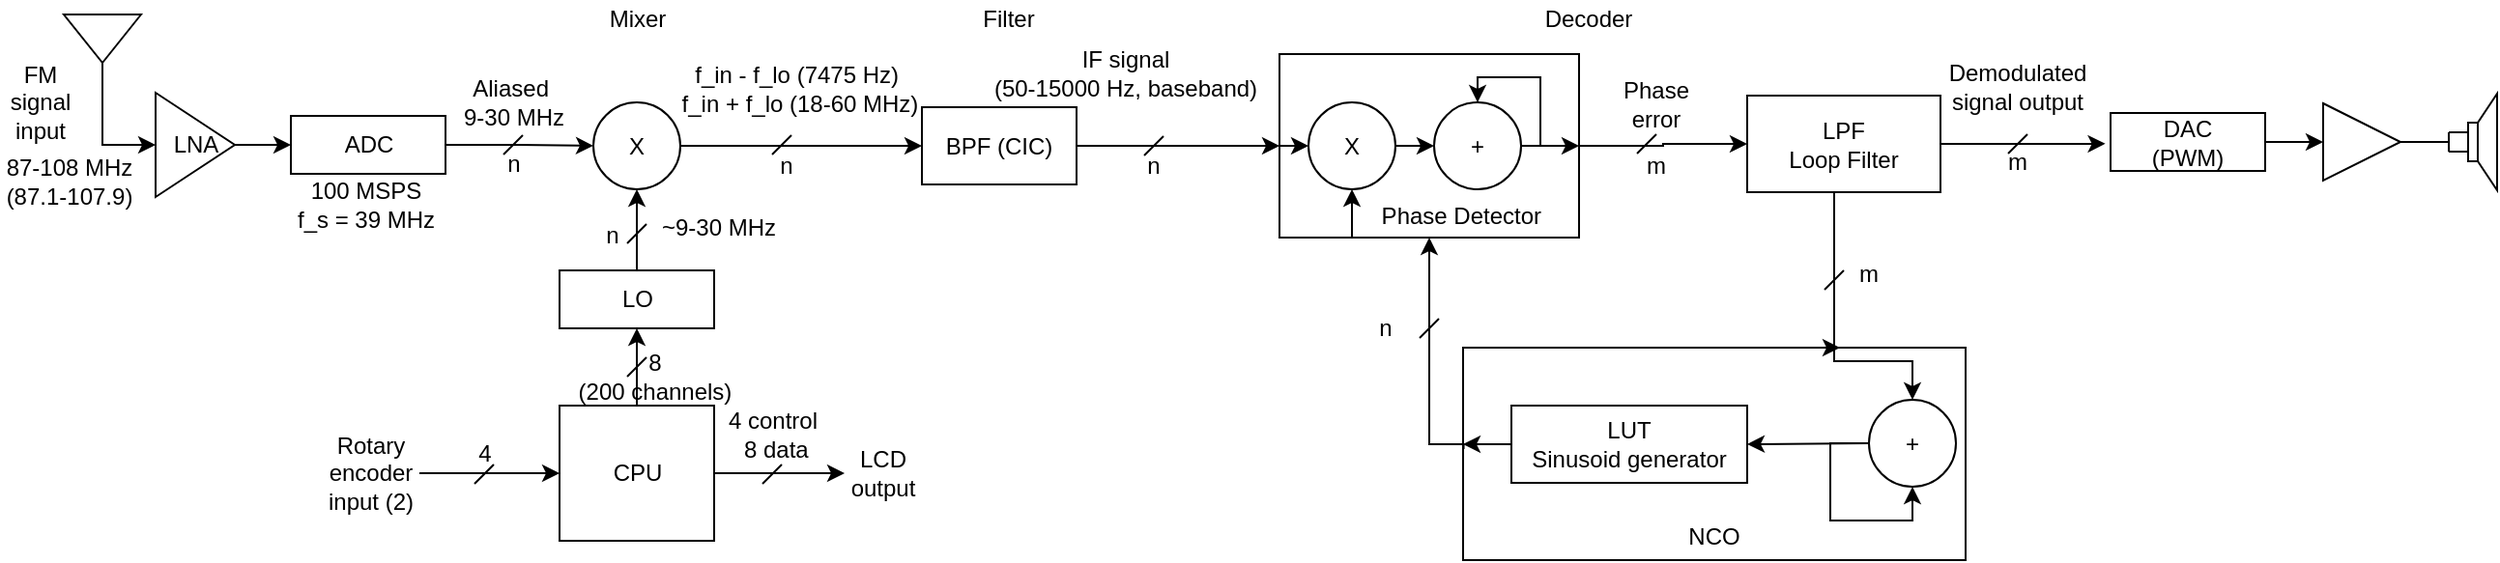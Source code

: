 <mxfile version="10.6.5" type="device"><diagram id="PwzQ-Mkx9o0coVjmAIkn" name="Page-1"><mxGraphModel dx="1180" dy="575" grid="0" gridSize="10" guides="1" tooltips="1" connect="1" arrows="1" fold="1" page="0" pageScale="1" pageWidth="1169" pageHeight="1654" math="0" shadow="0"><root><mxCell id="0"/><mxCell id="1" parent="0"/><mxCell id="iSP_d-ASBLjWsMJryqtq-12" style="edgeStyle=orthogonalEdgeStyle;rounded=0;orthogonalLoop=1;jettySize=auto;html=1;exitX=0.5;exitY=0;exitDx=0;exitDy=0;entryX=0.5;entryY=1;entryDx=0;entryDy=0;" parent="1" source="iSP_d-ASBLjWsMJryqtq-3" target="iSP_d-ASBLjWsMJryqtq-4" edge="1"><mxGeometry relative="1" as="geometry"/></mxCell><mxCell id="iSP_d-ASBLjWsMJryqtq-3" value="LO" style="rounded=0;whiteSpace=wrap;html=1;" parent="1" vertex="1"><mxGeometry x="332.5" y="280" width="80" height="30" as="geometry"/></mxCell><mxCell id="iSP_d-ASBLjWsMJryqtq-13" style="edgeStyle=orthogonalEdgeStyle;rounded=0;orthogonalLoop=1;jettySize=auto;html=1;exitX=1;exitY=0.5;exitDx=0;exitDy=0;entryX=0;entryY=0.5;entryDx=0;entryDy=0;" parent="1" source="iSP_d-ASBLjWsMJryqtq-4" target="iSP_d-ASBLjWsMJryqtq-6" edge="1"><mxGeometry relative="1" as="geometry"><mxPoint x="422.667" y="204.667" as="targetPoint"/></mxGeometry></mxCell><mxCell id="iSP_d-ASBLjWsMJryqtq-4" value="X" style="ellipse;whiteSpace=wrap;html=1;aspect=fixed;" parent="1" vertex="1"><mxGeometry x="350" y="193" width="45" height="45" as="geometry"/></mxCell><mxCell id="NfXZo7mYVVa9vSco7K_A-6" style="edgeStyle=orthogonalEdgeStyle;rounded=0;orthogonalLoop=1;jettySize=auto;html=1;exitX=1;exitY=0.5;exitDx=0;exitDy=0;entryX=0;entryY=0.5;entryDx=0;entryDy=0;" parent="1" source="iSP_d-ASBLjWsMJryqtq-6" target="NfXZo7mYVVa9vSco7K_A-12" edge="1"><mxGeometry relative="1" as="geometry"><mxPoint x="700" y="230" as="targetPoint"/><Array as="points"><mxPoint x="650" y="215"/><mxPoint x="726" y="215"/></Array></mxGeometry></mxCell><mxCell id="iSP_d-ASBLjWsMJryqtq-6" value="BPF (CIC)" style="rounded=0;whiteSpace=wrap;html=1;" parent="1" vertex="1"><mxGeometry x="520" y="195.5" width="80" height="40" as="geometry"/></mxCell><mxCell id="iSP_d-ASBLjWsMJryqtq-9" value="ADC" style="rounded=0;whiteSpace=wrap;html=1;" parent="1" vertex="1"><mxGeometry x="193.5" y="200" width="80" height="30" as="geometry"/></mxCell><mxCell id="iSP_d-ASBLjWsMJryqtq-34" style="edgeStyle=orthogonalEdgeStyle;rounded=0;orthogonalLoop=1;jettySize=auto;html=1;exitX=1;exitY=0.5;exitDx=0;exitDy=0;entryX=0;entryY=0.5;entryDx=0;entryDy=0;" parent="1" source="iSP_d-ASBLjWsMJryqtq-23" target="iSP_d-ASBLjWsMJryqtq-31" edge="1"><mxGeometry relative="1" as="geometry"/></mxCell><mxCell id="iSP_d-ASBLjWsMJryqtq-23" value="DAC&lt;br&gt;(PWM)&lt;br&gt;" style="rounded=0;whiteSpace=wrap;html=1;" parent="1" vertex="1"><mxGeometry x="1135" y="198.5" width="80" height="30" as="geometry"/></mxCell><mxCell id="NfXZo7mYVVa9vSco7K_A-8" style="edgeStyle=orthogonalEdgeStyle;rounded=0;orthogonalLoop=1;jettySize=auto;html=1;exitX=0;exitY=0.4;exitDx=0;exitDy=0;exitPerimeter=0;endArrow=none;endFill=0;" parent="1" source="iSP_d-ASBLjWsMJryqtq-25" edge="1"><mxGeometry relative="1" as="geometry"><mxPoint x="1310.068" y="218.558" as="targetPoint"/></mxGeometry></mxCell><mxCell id="iSP_d-ASBLjWsMJryqtq-25" value="" style="verticalLabelPosition=bottom;shadow=0;dashed=0;align=center;fillColor=#ffffff;html=1;verticalAlign=top;strokeWidth=1;shape=mxgraph.electrical.electro-mechanical.loudspeaker;" parent="1" vertex="1"><mxGeometry x="1310" y="188.5" width="25" height="50" as="geometry"/></mxCell><mxCell id="iSP_d-ASBLjWsMJryqtq-39" style="edgeStyle=orthogonalEdgeStyle;rounded=0;orthogonalLoop=1;jettySize=auto;html=1;exitX=1;exitY=0.5;exitDx=0;exitDy=0;entryX=0;entryY=0.6;entryDx=0;entryDy=0;entryPerimeter=0;endArrow=none;endFill=0;" parent="1" source="iSP_d-ASBLjWsMJryqtq-31" target="iSP_d-ASBLjWsMJryqtq-25" edge="1"><mxGeometry relative="1" as="geometry"/></mxCell><mxCell id="iSP_d-ASBLjWsMJryqtq-31" value="" style="triangle;whiteSpace=wrap;html=1;" parent="1" vertex="1"><mxGeometry x="1245" y="193.5" width="40" height="40" as="geometry"/></mxCell><mxCell id="iSP_d-ASBLjWsMJryqtq-42" style="edgeStyle=orthogonalEdgeStyle;rounded=0;orthogonalLoop=1;jettySize=auto;html=1;exitX=1;exitY=0.5;exitDx=0;exitDy=0;entryX=0;entryY=0.5;entryDx=0;entryDy=0;" parent="1" source="iSP_d-ASBLjWsMJryqtq-9" target="iSP_d-ASBLjWsMJryqtq-4" edge="1"><mxGeometry relative="1" as="geometry"><mxPoint x="300.167" y="204.667" as="sourcePoint"/></mxGeometry></mxCell><mxCell id="NfXZo7mYVVa9vSco7K_A-10" style="edgeStyle=orthogonalEdgeStyle;rounded=0;orthogonalLoop=1;jettySize=auto;html=1;exitX=1;exitY=0.5;exitDx=0;exitDy=0;entryX=0;entryY=0.5;entryDx=0;entryDy=0;endArrow=classic;endFill=1;" parent="1" source="iSP_d-ASBLjWsMJryqtq-46" target="NfXZo7mYVVa9vSco7K_A-1" edge="1"><mxGeometry relative="1" as="geometry"/></mxCell><mxCell id="iSP_d-ASBLjWsMJryqtq-46" value="" style="triangle;whiteSpace=wrap;html=1;rotation=90;" parent="1" vertex="1"><mxGeometry x="83.5" y="140" width="25" height="40" as="geometry"/></mxCell><mxCell id="NfXZo7mYVVa9vSco7K_A-5" style="edgeStyle=orthogonalEdgeStyle;rounded=0;orthogonalLoop=1;jettySize=auto;html=1;exitX=1;exitY=0.5;exitDx=0;exitDy=0;entryX=0;entryY=0.5;entryDx=0;entryDy=0;" parent="1" source="NfXZo7mYVVa9vSco7K_A-1" target="iSP_d-ASBLjWsMJryqtq-9" edge="1"><mxGeometry relative="1" as="geometry"/></mxCell><mxCell id="NfXZo7mYVVa9vSco7K_A-1" value="LNA" style="triangle;whiteSpace=wrap;html=1;" parent="1" vertex="1"><mxGeometry x="123.5" y="188" width="41" height="54" as="geometry"/></mxCell><mxCell id="yzZdUDHw8OPgfGHPL0PT-2" style="edgeStyle=orthogonalEdgeStyle;rounded=0;orthogonalLoop=1;jettySize=auto;html=1;exitX=1;exitY=0.5;exitDx=0;exitDy=0;entryX=0;entryY=0.5;entryDx=0;entryDy=0;" parent="1" source="NfXZo7mYVVa9vSco7K_A-12" target="NfXZo7mYVVa9vSco7K_A-14" edge="1"><mxGeometry relative="1" as="geometry"/></mxCell><mxCell id="lfWor1Zjah9jpVXq7ZyY-70" style="edgeStyle=orthogonalEdgeStyle;rounded=0;orthogonalLoop=1;jettySize=auto;html=1;exitX=0;exitY=0.5;exitDx=0;exitDy=0;entryX=0;entryY=0.5;entryDx=0;entryDy=0;startArrow=none;startFill=0;endArrow=classic;endFill=1;" parent="1" source="NfXZo7mYVVa9vSco7K_A-12" target="lfWor1Zjah9jpVXq7ZyY-69" edge="1"><mxGeometry relative="1" as="geometry"/></mxCell><mxCell id="lfWor1Zjah9jpVXq7ZyY-71" style="edgeStyle=orthogonalEdgeStyle;rounded=0;orthogonalLoop=1;jettySize=auto;html=1;exitX=0.5;exitY=1;exitDx=0;exitDy=0;entryX=0.5;entryY=1;entryDx=0;entryDy=0;startArrow=none;startFill=0;endArrow=classic;endFill=1;" parent="1" source="NfXZo7mYVVa9vSco7K_A-12" target="lfWor1Zjah9jpVXq7ZyY-69" edge="1"><mxGeometry relative="1" as="geometry"><Array as="points"><mxPoint x="743" y="263"/></Array></mxGeometry></mxCell><mxCell id="NfXZo7mYVVa9vSco7K_A-12" value="&lt;br&gt;&lt;br&gt;&lt;br&gt;&lt;br&gt;&lt;br&gt;&amp;nbsp; &amp;nbsp; &amp;nbsp; &amp;nbsp; &amp;nbsp; Phase Detector" style="rounded=0;whiteSpace=wrap;html=1;fillColor=none;" parent="1" vertex="1"><mxGeometry x="705" y="168" width="155" height="95" as="geometry"/></mxCell><mxCell id="NfXZo7mYVVa9vSco7K_A-13" value="&lt;br&gt;&lt;br&gt;&lt;br&gt;&lt;br&gt;&lt;br&gt;&lt;br&gt;NCO" style="rounded=0;whiteSpace=wrap;html=1;fillColor=none;" parent="1" vertex="1"><mxGeometry x="800" y="320" width="260" height="110" as="geometry"/></mxCell><mxCell id="NfXZo7mYVVa9vSco7K_A-18" style="edgeStyle=orthogonalEdgeStyle;rounded=0;orthogonalLoop=1;jettySize=auto;html=1;exitX=1;exitY=0.5;exitDx=0;exitDy=0;endArrow=classic;endFill=1;entryX=-0.034;entryY=0.531;entryDx=0;entryDy=0;entryPerimeter=0;" parent="1" source="NfXZo7mYVVa9vSco7K_A-14" target="iSP_d-ASBLjWsMJryqtq-23" edge="1"><mxGeometry relative="1" as="geometry"><mxPoint x="1112" y="221.5" as="targetPoint"/></mxGeometry></mxCell><mxCell id="yzZdUDHw8OPgfGHPL0PT-3" style="edgeStyle=orthogonalEdgeStyle;rounded=0;orthogonalLoop=1;jettySize=auto;html=1;exitX=0.5;exitY=1;exitDx=0;exitDy=0;entryX=0.75;entryY=0;entryDx=0;entryDy=0;" parent="1" source="NfXZo7mYVVa9vSco7K_A-14" target="NfXZo7mYVVa9vSco7K_A-13" edge="1"><mxGeometry relative="1" as="geometry"><Array as="points"><mxPoint x="992" y="240"/></Array></mxGeometry></mxCell><mxCell id="NfXZo7mYVVa9vSco7K_A-14" value="LPF&lt;br&gt;Loop Filter&lt;br&gt;" style="rounded=0;whiteSpace=wrap;html=1;" parent="1" vertex="1"><mxGeometry x="947" y="189.5" width="100" height="50" as="geometry"/></mxCell><mxCell id="yzZdUDHw8OPgfGHPL0PT-12" value="IF signal &lt;br&gt;(50-15000 Hz, baseband)&lt;br&gt;" style="text;html=1;strokeColor=none;fillColor=none;align=center;verticalAlign=middle;whiteSpace=wrap;rounded=0;" parent="1" vertex="1"><mxGeometry x="555" y="168" width="141" height="20" as="geometry"/></mxCell><mxCell id="yzZdUDHw8OPgfGHPL0PT-13" value="Demodulated&lt;br&gt;signal output" style="text;html=1;strokeColor=none;fillColor=none;align=center;verticalAlign=middle;whiteSpace=wrap;rounded=0;" parent="1" vertex="1"><mxGeometry x="1067" y="175" width="40" height="20" as="geometry"/></mxCell><mxCell id="lfWor1Zjah9jpVXq7ZyY-11" style="edgeStyle=orthogonalEdgeStyle;rounded=0;orthogonalLoop=1;jettySize=auto;html=1;exitX=1;exitY=0.5;exitDx=0;exitDy=0;" parent="1" source="lfWor1Zjah9jpVXq7ZyY-1" target="lfWor1Zjah9jpVXq7ZyY-7" edge="1"><mxGeometry relative="1" as="geometry"/></mxCell><mxCell id="lfWor1Zjah9jpVXq7ZyY-13" style="edgeStyle=orthogonalEdgeStyle;rounded=0;orthogonalLoop=1;jettySize=auto;html=1;exitX=0.5;exitY=0;exitDx=0;exitDy=0;entryX=0.5;entryY=1;entryDx=0;entryDy=0;" parent="1" source="lfWor1Zjah9jpVXq7ZyY-1" target="iSP_d-ASBLjWsMJryqtq-3" edge="1"><mxGeometry relative="1" as="geometry"/></mxCell><mxCell id="lfWor1Zjah9jpVXq7ZyY-1" value="CPU" style="rounded=0;whiteSpace=wrap;html=1;" parent="1" vertex="1"><mxGeometry x="332.5" y="350" width="80" height="70" as="geometry"/></mxCell><mxCell id="lfWor1Zjah9jpVXq7ZyY-3" value="FM signal input" style="text;html=1;strokeColor=none;fillColor=none;align=center;verticalAlign=middle;whiteSpace=wrap;rounded=0;" parent="1" vertex="1"><mxGeometry x="43.5" y="183" width="40" height="20" as="geometry"/></mxCell><mxCell id="lfWor1Zjah9jpVXq7ZyY-6" style="edgeStyle=orthogonalEdgeStyle;rounded=0;orthogonalLoop=1;jettySize=auto;html=1;exitX=1;exitY=0.5;exitDx=0;exitDy=0;entryX=0;entryY=0.5;entryDx=0;entryDy=0;" parent="1" source="lfWor1Zjah9jpVXq7ZyY-4" target="lfWor1Zjah9jpVXq7ZyY-1" edge="1"><mxGeometry relative="1" as="geometry"/></mxCell><mxCell id="lfWor1Zjah9jpVXq7ZyY-4" value="Rotary encoder input (2)" style="text;html=1;strokeColor=none;fillColor=none;align=center;verticalAlign=middle;whiteSpace=wrap;rounded=0;" parent="1" vertex="1"><mxGeometry x="210" y="375" width="50" height="20" as="geometry"/></mxCell><mxCell id="lfWor1Zjah9jpVXq7ZyY-7" value="LCD output" style="text;html=1;strokeColor=none;fillColor=none;align=center;verticalAlign=middle;whiteSpace=wrap;rounded=0;" parent="1" vertex="1"><mxGeometry x="480" y="375" width="40" height="20" as="geometry"/></mxCell><mxCell id="lfWor1Zjah9jpVXq7ZyY-9" value="4" style="text;html=1;strokeColor=none;fillColor=none;align=center;verticalAlign=middle;whiteSpace=wrap;rounded=0;" parent="1" vertex="1"><mxGeometry x="273.5" y="365" width="40" height="20" as="geometry"/></mxCell><mxCell id="lfWor1Zjah9jpVXq7ZyY-12" value="4 control&lt;br&gt;&amp;nbsp;8 data" style="text;html=1;strokeColor=none;fillColor=none;align=center;verticalAlign=middle;whiteSpace=wrap;rounded=0;" parent="1" vertex="1"><mxGeometry x="412.5" y="355" width="60" height="20" as="geometry"/></mxCell><mxCell id="lfWor1Zjah9jpVXq7ZyY-14" value="8&lt;br&gt;(200 channels)&lt;br&gt;" style="text;html=1;strokeColor=none;fillColor=none;align=center;verticalAlign=middle;whiteSpace=wrap;rounded=0;" parent="1" vertex="1"><mxGeometry x="332.5" y="325" width="98" height="20" as="geometry"/></mxCell><mxCell id="lfWor1Zjah9jpVXq7ZyY-16" value="100 MSPS&lt;br&gt;f_s = 39 MHz&lt;br&gt;" style="text;html=1;strokeColor=none;fillColor=none;align=center;verticalAlign=middle;whiteSpace=wrap;rounded=0;" parent="1" vertex="1"><mxGeometry x="194" y="236" width="77" height="20" as="geometry"/></mxCell><mxCell id="lfWor1Zjah9jpVXq7ZyY-17" value="87-108 MHz&lt;br&gt;(87.1-107.9)&lt;br&gt;" style="text;html=1;strokeColor=none;fillColor=none;align=center;verticalAlign=middle;whiteSpace=wrap;rounded=0;" parent="1" vertex="1"><mxGeometry x="43.5" y="223.5" width="70" height="20" as="geometry"/></mxCell><mxCell id="lfWor1Zjah9jpVXq7ZyY-18" value="Aliased&amp;nbsp;&lt;br&gt;9-30 MHz&lt;br&gt;" style="text;html=1;strokeColor=none;fillColor=none;align=center;verticalAlign=middle;whiteSpace=wrap;rounded=0;" parent="1" vertex="1"><mxGeometry x="273.5" y="183" width="70" height="20" as="geometry"/></mxCell><mxCell id="lfWor1Zjah9jpVXq7ZyY-19" value="n" style="text;html=1;strokeColor=none;fillColor=none;align=center;verticalAlign=middle;whiteSpace=wrap;rounded=0;" parent="1" vertex="1"><mxGeometry x="288.5" y="215" width="40" height="20" as="geometry"/></mxCell><mxCell id="lfWor1Zjah9jpVXq7ZyY-20" value="n" style="text;html=1;strokeColor=none;fillColor=none;align=center;verticalAlign=middle;whiteSpace=wrap;rounded=0;" parent="1" vertex="1"><mxGeometry x="340" y="252" width="40" height="20" as="geometry"/></mxCell><mxCell id="lfWor1Zjah9jpVXq7ZyY-21" value="" style="endArrow=none;html=1;" parent="1" edge="1"><mxGeometry width="50" height="50" relative="1" as="geometry"><mxPoint x="288.5" y="390.5" as="sourcePoint"/><mxPoint x="298.5" y="380.5" as="targetPoint"/><Array as="points"><mxPoint x="298.5" y="380.5"/></Array></mxGeometry></mxCell><mxCell id="lfWor1Zjah9jpVXq7ZyY-26" value="" style="endArrow=none;html=1;" parent="1" edge="1"><mxGeometry width="50" height="50" relative="1" as="geometry"><mxPoint x="437.5" y="390.5" as="sourcePoint"/><mxPoint x="447.5" y="380.5" as="targetPoint"/><Array as="points"><mxPoint x="447.5" y="380.5"/></Array></mxGeometry></mxCell><mxCell id="lfWor1Zjah9jpVXq7ZyY-27" value="" style="endArrow=none;html=1;" parent="1" edge="1"><mxGeometry width="50" height="50" relative="1" as="geometry"><mxPoint x="367.5" y="335" as="sourcePoint"/><mxPoint x="377.5" y="325" as="targetPoint"/><Array as="points"><mxPoint x="377.5" y="325"/></Array></mxGeometry></mxCell><mxCell id="lfWor1Zjah9jpVXq7ZyY-28" value="" style="endArrow=none;html=1;" parent="1" edge="1"><mxGeometry width="50" height="50" relative="1" as="geometry"><mxPoint x="367.5" y="266" as="sourcePoint"/><mxPoint x="377.5" y="256" as="targetPoint"/><Array as="points"><mxPoint x="377.5" y="256"/></Array></mxGeometry></mxCell><mxCell id="lfWor1Zjah9jpVXq7ZyY-29" value="" style="endArrow=none;html=1;" parent="1" edge="1"><mxGeometry width="50" height="50" relative="1" as="geometry"><mxPoint x="303.5" y="220" as="sourcePoint"/><mxPoint x="313.5" y="210" as="targetPoint"/><Array as="points"><mxPoint x="313.5" y="210"/></Array></mxGeometry></mxCell><mxCell id="lfWor1Zjah9jpVXq7ZyY-30" value="f_in - f_lo (7475 Hz)&amp;nbsp;&lt;br&gt;f_in + f_lo (18-60 MHz)&lt;br&gt;" style="text;html=1;strokeColor=none;fillColor=none;align=center;verticalAlign=middle;whiteSpace=wrap;rounded=0;" parent="1" vertex="1"><mxGeometry x="387" y="175.5" width="140" height="20" as="geometry"/></mxCell><mxCell id="lfWor1Zjah9jpVXq7ZyY-31" value="" style="endArrow=none;html=1;" parent="1" edge="1"><mxGeometry width="50" height="50" relative="1" as="geometry"><mxPoint x="442.5" y="220" as="sourcePoint"/><mxPoint x="452.5" y="210" as="targetPoint"/><Array as="points"><mxPoint x="452.5" y="210"/></Array></mxGeometry></mxCell><mxCell id="lfWor1Zjah9jpVXq7ZyY-32" value="n" style="text;html=1;strokeColor=none;fillColor=none;align=center;verticalAlign=middle;whiteSpace=wrap;rounded=0;" parent="1" vertex="1"><mxGeometry x="430" y="216" width="40" height="20" as="geometry"/></mxCell><mxCell id="lfWor1Zjah9jpVXq7ZyY-33" value="~9-30 MHz&lt;br&gt;" style="text;html=1;strokeColor=none;fillColor=none;align=center;verticalAlign=middle;whiteSpace=wrap;rounded=0;" parent="1" vertex="1"><mxGeometry x="380" y="254" width="70" height="8" as="geometry"/></mxCell><mxCell id="lfWor1Zjah9jpVXq7ZyY-36" value="" style="endArrow=none;html=1;" parent="1" edge="1"><mxGeometry width="50" height="50" relative="1" as="geometry"><mxPoint x="635.0" y="220.5" as="sourcePoint"/><mxPoint x="645.0" y="210.5" as="targetPoint"/><Array as="points"><mxPoint x="645" y="210.5"/></Array></mxGeometry></mxCell><mxCell id="lfWor1Zjah9jpVXq7ZyY-37" value="n&lt;br&gt;" style="text;html=1;strokeColor=none;fillColor=none;align=center;verticalAlign=middle;whiteSpace=wrap;rounded=0;" parent="1" vertex="1"><mxGeometry x="620" y="216" width="40" height="20" as="geometry"/></mxCell><mxCell id="lfWor1Zjah9jpVXq7ZyY-42" value="" style="endArrow=none;html=1;" parent="1" edge="1"><mxGeometry width="50" height="50" relative="1" as="geometry"><mxPoint x="987" y="290" as="sourcePoint"/><mxPoint x="997" y="280" as="targetPoint"/><Array as="points"><mxPoint x="997" y="280"/></Array></mxGeometry></mxCell><mxCell id="lfWor1Zjah9jpVXq7ZyY-45" value="m" style="text;html=1;strokeColor=none;fillColor=none;align=center;verticalAlign=middle;whiteSpace=wrap;rounded=0;" parent="1" vertex="1"><mxGeometry x="880" y="216" width="40" height="20" as="geometry"/></mxCell><mxCell id="lfWor1Zjah9jpVXq7ZyY-46" value="" style="endArrow=none;html=1;" parent="1" edge="1"><mxGeometry width="50" height="50" relative="1" as="geometry"><mxPoint x="890.0" y="219.5" as="sourcePoint"/><mxPoint x="900.0" y="209.5" as="targetPoint"/><Array as="points"/></mxGeometry></mxCell><mxCell id="lfWor1Zjah9jpVXq7ZyY-48" value="" style="endArrow=none;html=1;" parent="1" edge="1"><mxGeometry width="50" height="50" relative="1" as="geometry"><mxPoint x="777.5" y="315" as="sourcePoint"/><mxPoint x="787.5" y="305" as="targetPoint"/><Array as="points"><mxPoint x="787.5" y="305"/></Array></mxGeometry></mxCell><mxCell id="lfWor1Zjah9jpVXq7ZyY-49" value="n" style="text;html=1;strokeColor=none;fillColor=none;align=center;verticalAlign=middle;whiteSpace=wrap;rounded=0;" parent="1" vertex="1"><mxGeometry x="740" y="300" width="40" height="20" as="geometry"/></mxCell><mxCell id="lfWor1Zjah9jpVXq7ZyY-50" value="Phase error&lt;br&gt;" style="text;html=1;strokeColor=none;fillColor=none;align=center;verticalAlign=middle;whiteSpace=wrap;rounded=0;" parent="1" vertex="1"><mxGeometry x="870" y="183.5" width="60" height="20" as="geometry"/></mxCell><mxCell id="lfWor1Zjah9jpVXq7ZyY-51" value="" style="endArrow=none;html=1;" parent="1" edge="1"><mxGeometry width="50" height="50" relative="1" as="geometry"><mxPoint x="1082" y="219.5" as="sourcePoint"/><mxPoint x="1092" y="209.5" as="targetPoint"/><Array as="points"><mxPoint x="1092" y="209.5"/></Array></mxGeometry></mxCell><mxCell id="lfWor1Zjah9jpVXq7ZyY-52" value="Mixer&lt;br&gt;" style="text;html=1;strokeColor=none;fillColor=none;align=center;verticalAlign=middle;whiteSpace=wrap;rounded=0;" parent="1" vertex="1"><mxGeometry x="337.5" y="140" width="70" height="20" as="geometry"/></mxCell><mxCell id="lfWor1Zjah9jpVXq7ZyY-54" value="Filter&lt;br&gt;" style="text;html=1;strokeColor=none;fillColor=none;align=center;verticalAlign=middle;whiteSpace=wrap;rounded=0;" parent="1" vertex="1"><mxGeometry x="530" y="140" width="70" height="20" as="geometry"/></mxCell><mxCell id="lfWor1Zjah9jpVXq7ZyY-55" value="Decoder&lt;br&gt;" style="text;html=1;strokeColor=none;fillColor=none;align=center;verticalAlign=middle;whiteSpace=wrap;rounded=0;" parent="1" vertex="1"><mxGeometry x="830" y="140" width="70" height="20" as="geometry"/></mxCell><mxCell id="lfWor1Zjah9jpVXq7ZyY-62" style="edgeStyle=orthogonalEdgeStyle;rounded=0;orthogonalLoop=1;jettySize=auto;html=1;startArrow=none;startFill=0;endArrow=classic;endFill=1;entryX=0.5;entryY=1;entryDx=0;entryDy=0;exitX=0.001;exitY=0.477;exitDx=0;exitDy=0;exitPerimeter=0;" parent="1" source="NfXZo7mYVVa9vSco7K_A-13" target="NfXZo7mYVVa9vSco7K_A-12" edge="1"><mxGeometry relative="1" as="geometry"><mxPoint x="840.2" y="369.5" as="targetPoint"/><mxPoint x="790" y="370" as="sourcePoint"/><Array as="points"><mxPoint x="800" y="370"/><mxPoint x="783" y="370"/></Array></mxGeometry></mxCell><mxCell id="lfWor1Zjah9jpVXq7ZyY-65" style="edgeStyle=orthogonalEdgeStyle;rounded=0;orthogonalLoop=1;jettySize=auto;html=1;exitX=0;exitY=0.5;exitDx=0;exitDy=0;startArrow=none;startFill=0;endArrow=classic;endFill=1;" parent="1" source="lfWor1Zjah9jpVXq7ZyY-56" edge="1"><mxGeometry relative="1" as="geometry"><mxPoint x="800" y="370" as="targetPoint"/></mxGeometry></mxCell><mxCell id="lfWor1Zjah9jpVXq7ZyY-56" value="LUT&lt;br&gt;Sinusoid generator&lt;br&gt;" style="rounded=0;whiteSpace=wrap;html=1;" parent="1" vertex="1"><mxGeometry x="825" y="350" width="122" height="40" as="geometry"/></mxCell><mxCell id="lfWor1Zjah9jpVXq7ZyY-58" style="edgeStyle=orthogonalEdgeStyle;rounded=0;orthogonalLoop=1;jettySize=auto;html=1;exitX=0;exitY=0.5;exitDx=0;exitDy=0;entryX=1;entryY=0.5;entryDx=0;entryDy=0;" parent="1" source="lfWor1Zjah9jpVXq7ZyY-57" target="lfWor1Zjah9jpVXq7ZyY-56" edge="1"><mxGeometry relative="1" as="geometry"><Array as="points"><mxPoint x="1010" y="369.5"/></Array></mxGeometry></mxCell><mxCell id="lfWor1Zjah9jpVXq7ZyY-59" style="edgeStyle=orthogonalEdgeStyle;rounded=0;orthogonalLoop=1;jettySize=auto;html=1;exitX=0;exitY=0.5;exitDx=0;exitDy=0;endArrow=none;endFill=0;" parent="1" source="lfWor1Zjah9jpVXq7ZyY-57" edge="1"><mxGeometry relative="1" as="geometry"><mxPoint x="1030" y="409.5" as="targetPoint"/><Array as="points"><mxPoint x="990" y="369.5"/><mxPoint x="990" y="409.5"/></Array></mxGeometry></mxCell><mxCell id="lfWor1Zjah9jpVXq7ZyY-60" style="edgeStyle=orthogonalEdgeStyle;rounded=0;orthogonalLoop=1;jettySize=auto;html=1;exitX=0.5;exitY=1;exitDx=0;exitDy=0;startArrow=classic;startFill=1;endArrow=none;endFill=0;" parent="1" source="lfWor1Zjah9jpVXq7ZyY-57" edge="1"><mxGeometry relative="1" as="geometry"><mxPoint x="1030" y="409.5" as="targetPoint"/><Array as="points"><mxPoint x="1032" y="409.5"/></Array></mxGeometry></mxCell><mxCell id="lfWor1Zjah9jpVXq7ZyY-61" style="edgeStyle=orthogonalEdgeStyle;rounded=0;orthogonalLoop=1;jettySize=auto;html=1;exitX=0.5;exitY=0;exitDx=0;exitDy=0;startArrow=classic;startFill=1;endArrow=none;endFill=0;entryX=0.75;entryY=0;entryDx=0;entryDy=0;" parent="1" source="lfWor1Zjah9jpVXq7ZyY-57" target="NfXZo7mYVVa9vSco7K_A-13" edge="1"><mxGeometry relative="1" as="geometry"><mxPoint x="925" y="327" as="targetPoint"/><Array as="points"><mxPoint x="1032" y="327"/><mxPoint x="992" y="327"/></Array></mxGeometry></mxCell><mxCell id="lfWor1Zjah9jpVXq7ZyY-57" value="+" style="ellipse;whiteSpace=wrap;html=1;aspect=fixed;" parent="1" vertex="1"><mxGeometry x="1010" y="347" width="45" height="45" as="geometry"/></mxCell><mxCell id="lfWor1Zjah9jpVXq7ZyY-67" value="m" style="text;html=1;strokeColor=none;fillColor=none;align=center;verticalAlign=middle;whiteSpace=wrap;rounded=0;" parent="1" vertex="1"><mxGeometry x="990" y="272" width="40" height="20" as="geometry"/></mxCell><mxCell id="lfWor1Zjah9jpVXq7ZyY-75" style="edgeStyle=orthogonalEdgeStyle;rounded=0;orthogonalLoop=1;jettySize=auto;html=1;exitX=1;exitY=0.5;exitDx=0;exitDy=0;entryX=0;entryY=0.5;entryDx=0;entryDy=0;startArrow=none;startFill=0;endArrow=classic;endFill=1;" parent="1" source="lfWor1Zjah9jpVXq7ZyY-69" target="lfWor1Zjah9jpVXq7ZyY-73" edge="1"><mxGeometry relative="1" as="geometry"/></mxCell><mxCell id="lfWor1Zjah9jpVXq7ZyY-69" value="X" style="ellipse;whiteSpace=wrap;html=1;aspect=fixed;" parent="1" vertex="1"><mxGeometry x="720" y="193" width="45" height="45" as="geometry"/></mxCell><mxCell id="lfWor1Zjah9jpVXq7ZyY-79" style="edgeStyle=orthogonalEdgeStyle;rounded=0;orthogonalLoop=1;jettySize=auto;html=1;entryX=1;entryY=0.5;entryDx=0;entryDy=0;startArrow=none;startFill=0;endArrow=classic;endFill=1;" parent="1" source="lfWor1Zjah9jpVXq7ZyY-73" target="NfXZo7mYVVa9vSco7K_A-12" edge="1"><mxGeometry relative="1" as="geometry"><Array as="points"><mxPoint x="807" y="180"/><mxPoint x="840" y="180"/><mxPoint x="840" y="215"/></Array></mxGeometry></mxCell><mxCell id="lfWor1Zjah9jpVXq7ZyY-73" value="+" style="ellipse;whiteSpace=wrap;html=1;aspect=fixed;" parent="1" vertex="1"><mxGeometry x="785" y="193" width="45" height="45" as="geometry"/></mxCell><mxCell id="lfWor1Zjah9jpVXq7ZyY-77" style="edgeStyle=orthogonalEdgeStyle;rounded=0;orthogonalLoop=1;jettySize=auto;html=1;exitX=1;exitY=0.5;exitDx=0;exitDy=0;entryX=0.5;entryY=0;entryDx=0;entryDy=0;startArrow=none;startFill=0;endArrow=classic;endFill=1;" parent="1" source="lfWor1Zjah9jpVXq7ZyY-73" target="lfWor1Zjah9jpVXq7ZyY-73" edge="1"><mxGeometry relative="1" as="geometry"><Array as="points"><mxPoint x="840" y="216"/><mxPoint x="840" y="180"/><mxPoint x="807" y="180"/></Array></mxGeometry></mxCell><mxCell id="lfWor1Zjah9jpVXq7ZyY-82" value="m" style="text;html=1;strokeColor=none;fillColor=none;align=center;verticalAlign=middle;whiteSpace=wrap;rounded=0;" parent="1" vertex="1"><mxGeometry x="1067" y="213.5" width="40" height="20" as="geometry"/></mxCell></root></mxGraphModel></diagram></mxfile>